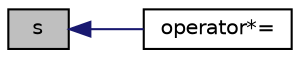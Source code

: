digraph "s"
{
  bgcolor="transparent";
  edge [fontname="Helvetica",fontsize="10",labelfontname="Helvetica",labelfontsize="10"];
  node [fontname="Helvetica",fontsize="10",shape=record];
  rankdir="LR";
  Node83 [label="s",height=0.2,width=0.4,color="black", fillcolor="grey75", style="filled", fontcolor="black"];
  Node83 -> Node84 [dir="back",color="midnightblue",fontsize="10",style="solid",fontname="Helvetica"];
  Node84 [label="operator*=",height=0.2,width=0.4,color="black",URL="$a31609.html#aef726b4d6a3f9ec2cfe3b98f714a1427"];
}
